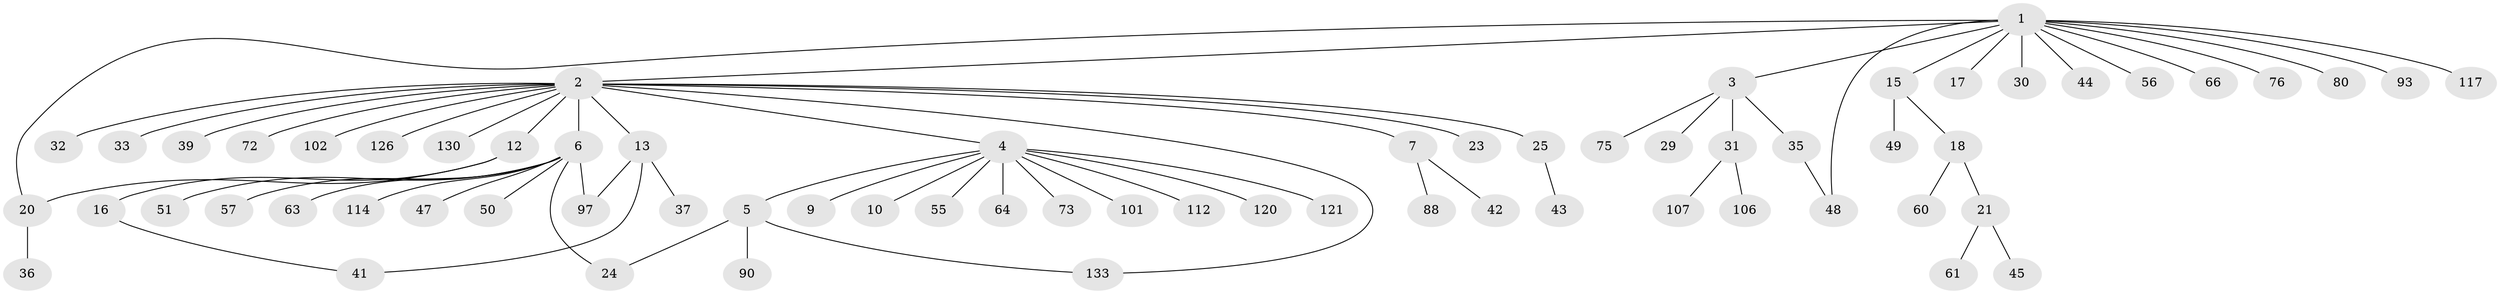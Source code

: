 // original degree distribution, {15: 0.0072992700729927005, 17: 0.0072992700729927005, 5: 0.0364963503649635, 11: 0.0072992700729927005, 4: 0.043795620437956206, 13: 0.0072992700729927005, 2: 0.1897810218978102, 1: 0.6204379562043796, 9: 0.0072992700729927005, 3: 0.058394160583941604, 7: 0.0072992700729927005, 6: 0.0072992700729927005}
// Generated by graph-tools (version 1.1) at 2025/14/03/09/25 04:14:45]
// undirected, 68 vertices, 73 edges
graph export_dot {
graph [start="1"]
  node [color=gray90,style=filled];
  1;
  2;
  3;
  4;
  5 [super="+59"];
  6 [super="+19+11+118+132"];
  7 [super="+38+14+62+8+98+105+123+128+83+84+28"];
  9;
  10 [super="+78"];
  12;
  13 [super="+27+79+77"];
  15 [super="+34+92"];
  16 [super="+54"];
  17;
  18 [super="+74+116"];
  20 [super="+99+22"];
  21 [super="+53+52+104+86+96"];
  23;
  24 [super="+26"];
  25;
  29;
  30;
  31;
  32;
  33;
  35 [super="+89"];
  36;
  37;
  39;
  41 [super="+87+127+124+68"];
  42;
  43;
  44;
  45;
  47 [super="+81+122"];
  48 [super="+69+65"];
  49;
  50;
  51 [super="+71"];
  55 [super="+70"];
  56 [super="+108+113+125"];
  57 [super="+85"];
  60 [super="+103"];
  61;
  63;
  64;
  66 [super="+137"];
  72;
  73;
  75;
  76;
  80;
  88;
  90 [super="+111"];
  93;
  97;
  101;
  102;
  106;
  107;
  112;
  114;
  117;
  120;
  121;
  126;
  130;
  133;
  1 -- 2;
  1 -- 3;
  1 -- 15 [weight=2];
  1 -- 17;
  1 -- 20;
  1 -- 30;
  1 -- 44;
  1 -- 48;
  1 -- 56;
  1 -- 66;
  1 -- 76;
  1 -- 80;
  1 -- 93;
  1 -- 117;
  2 -- 4;
  2 -- 6;
  2 -- 7 [weight=2];
  2 -- 12;
  2 -- 13;
  2 -- 23;
  2 -- 25;
  2 -- 32;
  2 -- 33;
  2 -- 39;
  2 -- 72;
  2 -- 102;
  2 -- 126;
  2 -- 130;
  2 -- 133;
  3 -- 29;
  3 -- 31;
  3 -- 35;
  3 -- 75;
  4 -- 5;
  4 -- 9;
  4 -- 10;
  4 -- 55;
  4 -- 64;
  4 -- 73;
  4 -- 101;
  4 -- 112;
  4 -- 120;
  4 -- 121;
  5 -- 24;
  5 -- 90;
  5 -- 133;
  6 -- 57;
  6 -- 97;
  6 -- 47;
  6 -- 50;
  6 -- 51;
  6 -- 114;
  6 -- 24;
  6 -- 63;
  7 -- 42;
  7 -- 88;
  12 -- 16;
  12 -- 20;
  13 -- 41;
  13 -- 37;
  13 -- 97;
  15 -- 18;
  15 -- 49;
  16 -- 41;
  18 -- 21;
  18 -- 60;
  20 -- 36;
  21 -- 45;
  21 -- 61;
  25 -- 43;
  31 -- 106;
  31 -- 107;
  35 -- 48;
}
